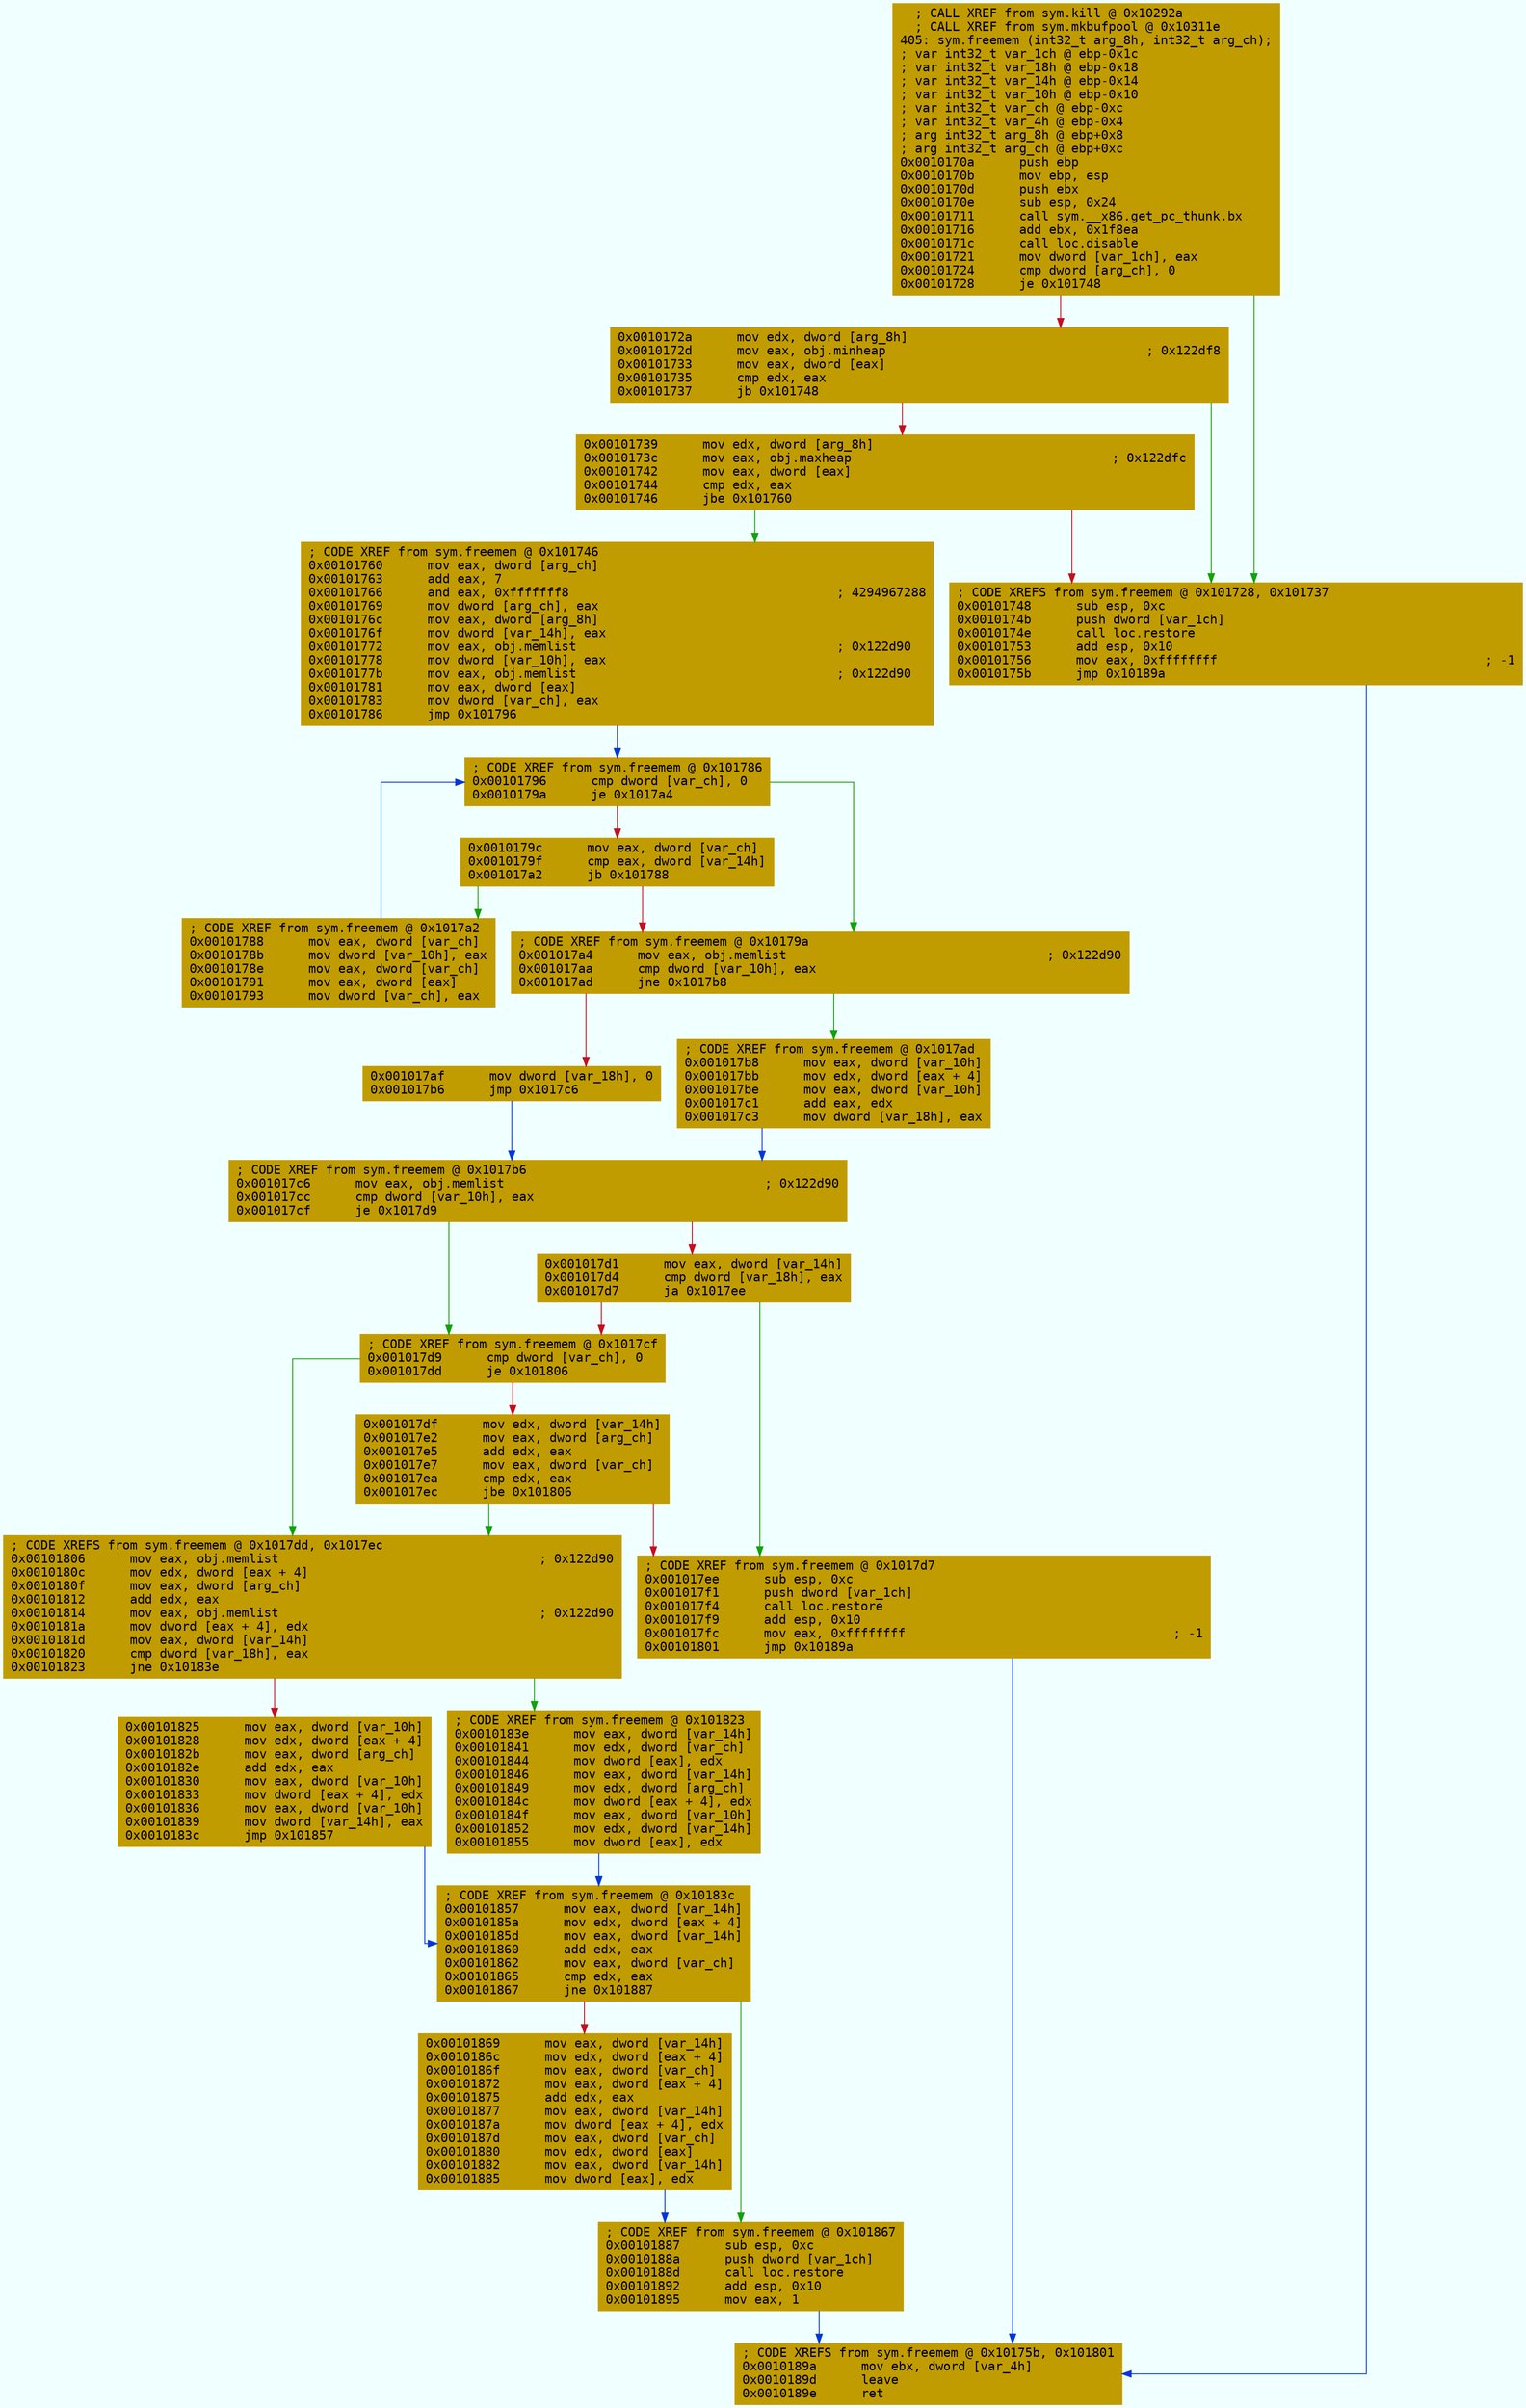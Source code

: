 digraph code {
	graph [bgcolor=azure fontsize=8 fontname="Courier" splines="ortho"];
	node [fillcolor=gray style=filled shape=box];
	edge [arrowhead="normal"];
	"0x0010170a" [URL="sym.freemem/0x0010170a", fillcolor="#c19c00",color="#c19c00", fontname="Courier",label="  ; CALL XREF from sym.kill @ 0x10292a\l  ; CALL XREF from sym.mkbufpool @ 0x10311e\l405: sym.freemem (int32_t arg_8h, int32_t arg_ch);\l; var int32_t var_1ch @ ebp-0x1c\l; var int32_t var_18h @ ebp-0x18\l; var int32_t var_14h @ ebp-0x14\l; var int32_t var_10h @ ebp-0x10\l; var int32_t var_ch @ ebp-0xc\l; var int32_t var_4h @ ebp-0x4\l; arg int32_t arg_8h @ ebp+0x8\l; arg int32_t arg_ch @ ebp+0xc\l0x0010170a      push ebp\l0x0010170b      mov ebp, esp\l0x0010170d      push ebx\l0x0010170e      sub esp, 0x24\l0x00101711      call sym.__x86.get_pc_thunk.bx\l0x00101716      add ebx, 0x1f8ea\l0x0010171c      call loc.disable\l0x00101721      mov dword [var_1ch], eax\l0x00101724      cmp dword [arg_ch], 0\l0x00101728      je 0x101748\l"]
	"0x0010172a" [URL="sym.freemem/0x0010172a", fillcolor="#c19c00",color="#c19c00", fontname="Courier",label="0x0010172a      mov edx, dword [arg_8h]\l0x0010172d      mov eax, obj.minheap                                   ; 0x122df8\l0x00101733      mov eax, dword [eax]\l0x00101735      cmp edx, eax\l0x00101737      jb 0x101748\l"]
	"0x00101739" [URL="sym.freemem/0x00101739", fillcolor="#c19c00",color="#c19c00", fontname="Courier",label="0x00101739      mov edx, dword [arg_8h]\l0x0010173c      mov eax, obj.maxheap                                   ; 0x122dfc\l0x00101742      mov eax, dword [eax]\l0x00101744      cmp edx, eax\l0x00101746      jbe 0x101760\l"]
	"0x00101748" [URL="sym.freemem/0x00101748", fillcolor="#c19c00",color="#c19c00", fontname="Courier",label="; CODE XREFS from sym.freemem @ 0x101728, 0x101737\l0x00101748      sub esp, 0xc\l0x0010174b      push dword [var_1ch]\l0x0010174e      call loc.restore\l0x00101753      add esp, 0x10\l0x00101756      mov eax, 0xffffffff                                    ; -1\l0x0010175b      jmp 0x10189a\l"]
	"0x00101760" [URL="sym.freemem/0x00101760", fillcolor="#c19c00",color="#c19c00", fontname="Courier",label="; CODE XREF from sym.freemem @ 0x101746\l0x00101760      mov eax, dword [arg_ch]\l0x00101763      add eax, 7\l0x00101766      and eax, 0xfffffff8                                    ; 4294967288\l0x00101769      mov dword [arg_ch], eax\l0x0010176c      mov eax, dword [arg_8h]\l0x0010176f      mov dword [var_14h], eax\l0x00101772      mov eax, obj.memlist                                   ; 0x122d90\l0x00101778      mov dword [var_10h], eax\l0x0010177b      mov eax, obj.memlist                                   ; 0x122d90\l0x00101781      mov eax, dword [eax]\l0x00101783      mov dword [var_ch], eax\l0x00101786      jmp 0x101796\l"]
	"0x00101788" [URL="sym.freemem/0x00101788", fillcolor="#c19c00",color="#c19c00", fontname="Courier",label="; CODE XREF from sym.freemem @ 0x1017a2\l0x00101788      mov eax, dword [var_ch]\l0x0010178b      mov dword [var_10h], eax\l0x0010178e      mov eax, dword [var_ch]\l0x00101791      mov eax, dword [eax]\l0x00101793      mov dword [var_ch], eax\l"]
	"0x00101796" [URL="sym.freemem/0x00101796", fillcolor="#c19c00",color="#c19c00", fontname="Courier",label="; CODE XREF from sym.freemem @ 0x101786\l0x00101796      cmp dword [var_ch], 0\l0x0010179a      je 0x1017a4\l"]
	"0x0010179c" [URL="sym.freemem/0x0010179c", fillcolor="#c19c00",color="#c19c00", fontname="Courier",label="0x0010179c      mov eax, dword [var_ch]\l0x0010179f      cmp eax, dword [var_14h]\l0x001017a2      jb 0x101788\l"]
	"0x001017a4" [URL="sym.freemem/0x001017a4", fillcolor="#c19c00",color="#c19c00", fontname="Courier",label="; CODE XREF from sym.freemem @ 0x10179a\l0x001017a4      mov eax, obj.memlist                                   ; 0x122d90\l0x001017aa      cmp dword [var_10h], eax\l0x001017ad      jne 0x1017b8\l"]
	"0x001017af" [URL="sym.freemem/0x001017af", fillcolor="#c19c00",color="#c19c00", fontname="Courier",label="0x001017af      mov dword [var_18h], 0\l0x001017b6      jmp 0x1017c6\l"]
	"0x001017b8" [URL="sym.freemem/0x001017b8", fillcolor="#c19c00",color="#c19c00", fontname="Courier",label="; CODE XREF from sym.freemem @ 0x1017ad\l0x001017b8      mov eax, dword [var_10h]\l0x001017bb      mov edx, dword [eax + 4]\l0x001017be      mov eax, dword [var_10h]\l0x001017c1      add eax, edx\l0x001017c3      mov dword [var_18h], eax\l"]
	"0x001017c6" [URL="sym.freemem/0x001017c6", fillcolor="#c19c00",color="#c19c00", fontname="Courier",label="; CODE XREF from sym.freemem @ 0x1017b6\l0x001017c6      mov eax, obj.memlist                                   ; 0x122d90\l0x001017cc      cmp dword [var_10h], eax\l0x001017cf      je 0x1017d9\l"]
	"0x001017d1" [URL="sym.freemem/0x001017d1", fillcolor="#c19c00",color="#c19c00", fontname="Courier",label="0x001017d1      mov eax, dword [var_14h]\l0x001017d4      cmp dword [var_18h], eax\l0x001017d7      ja 0x1017ee\l"]
	"0x001017d9" [URL="sym.freemem/0x001017d9", fillcolor="#c19c00",color="#c19c00", fontname="Courier",label="; CODE XREF from sym.freemem @ 0x1017cf\l0x001017d9      cmp dword [var_ch], 0\l0x001017dd      je 0x101806\l"]
	"0x001017df" [URL="sym.freemem/0x001017df", fillcolor="#c19c00",color="#c19c00", fontname="Courier",label="0x001017df      mov edx, dword [var_14h]\l0x001017e2      mov eax, dword [arg_ch]\l0x001017e5      add edx, eax\l0x001017e7      mov eax, dword [var_ch]\l0x001017ea      cmp edx, eax\l0x001017ec      jbe 0x101806\l"]
	"0x001017ee" [URL="sym.freemem/0x001017ee", fillcolor="#c19c00",color="#c19c00", fontname="Courier",label="; CODE XREF from sym.freemem @ 0x1017d7\l0x001017ee      sub esp, 0xc\l0x001017f1      push dword [var_1ch]\l0x001017f4      call loc.restore\l0x001017f9      add esp, 0x10\l0x001017fc      mov eax, 0xffffffff                                    ; -1\l0x00101801      jmp 0x10189a\l"]
	"0x00101806" [URL="sym.freemem/0x00101806", fillcolor="#c19c00",color="#c19c00", fontname="Courier",label="; CODE XREFS from sym.freemem @ 0x1017dd, 0x1017ec\l0x00101806      mov eax, obj.memlist                                   ; 0x122d90\l0x0010180c      mov edx, dword [eax + 4]\l0x0010180f      mov eax, dword [arg_ch]\l0x00101812      add edx, eax\l0x00101814      mov eax, obj.memlist                                   ; 0x122d90\l0x0010181a      mov dword [eax + 4], edx\l0x0010181d      mov eax, dword [var_14h]\l0x00101820      cmp dword [var_18h], eax\l0x00101823      jne 0x10183e\l"]
	"0x00101825" [URL="sym.freemem/0x00101825", fillcolor="#c19c00",color="#c19c00", fontname="Courier",label="0x00101825      mov eax, dword [var_10h]\l0x00101828      mov edx, dword [eax + 4]\l0x0010182b      mov eax, dword [arg_ch]\l0x0010182e      add edx, eax\l0x00101830      mov eax, dword [var_10h]\l0x00101833      mov dword [eax + 4], edx\l0x00101836      mov eax, dword [var_10h]\l0x00101839      mov dword [var_14h], eax\l0x0010183c      jmp 0x101857\l"]
	"0x0010183e" [URL="sym.freemem/0x0010183e", fillcolor="#c19c00",color="#c19c00", fontname="Courier",label="; CODE XREF from sym.freemem @ 0x101823\l0x0010183e      mov eax, dword [var_14h]\l0x00101841      mov edx, dword [var_ch]\l0x00101844      mov dword [eax], edx\l0x00101846      mov eax, dword [var_14h]\l0x00101849      mov edx, dword [arg_ch]\l0x0010184c      mov dword [eax + 4], edx\l0x0010184f      mov eax, dword [var_10h]\l0x00101852      mov edx, dword [var_14h]\l0x00101855      mov dword [eax], edx\l"]
	"0x00101857" [URL="sym.freemem/0x00101857", fillcolor="#c19c00",color="#c19c00", fontname="Courier",label="; CODE XREF from sym.freemem @ 0x10183c\l0x00101857      mov eax, dword [var_14h]\l0x0010185a      mov edx, dword [eax + 4]\l0x0010185d      mov eax, dword [var_14h]\l0x00101860      add edx, eax\l0x00101862      mov eax, dword [var_ch]\l0x00101865      cmp edx, eax\l0x00101867      jne 0x101887\l"]
	"0x00101869" [URL="sym.freemem/0x00101869", fillcolor="#c19c00",color="#c19c00", fontname="Courier",label="0x00101869      mov eax, dword [var_14h]\l0x0010186c      mov edx, dword [eax + 4]\l0x0010186f      mov eax, dword [var_ch]\l0x00101872      mov eax, dword [eax + 4]\l0x00101875      add edx, eax\l0x00101877      mov eax, dword [var_14h]\l0x0010187a      mov dword [eax + 4], edx\l0x0010187d      mov eax, dword [var_ch]\l0x00101880      mov edx, dword [eax]\l0x00101882      mov eax, dword [var_14h]\l0x00101885      mov dword [eax], edx\l"]
	"0x00101887" [URL="sym.freemem/0x00101887", fillcolor="#c19c00",color="#c19c00", fontname="Courier",label="; CODE XREF from sym.freemem @ 0x101867\l0x00101887      sub esp, 0xc\l0x0010188a      push dword [var_1ch]\l0x0010188d      call loc.restore\l0x00101892      add esp, 0x10\l0x00101895      mov eax, 1\l"]
	"0x0010189a" [URL="sym.freemem/0x0010189a", fillcolor="#c19c00",color="#c19c00", fontname="Courier",label="; CODE XREFS from sym.freemem @ 0x10175b, 0x101801\l0x0010189a      mov ebx, dword [var_4h]\l0x0010189d      leave\l0x0010189e      ret\l"]
        "0x0010170a" -> "0x00101748" [color="#13a10e"];
        "0x0010170a" -> "0x0010172a" [color="#c50f1f"];
        "0x0010172a" -> "0x00101748" [color="#13a10e"];
        "0x0010172a" -> "0x00101739" [color="#c50f1f"];
        "0x00101739" -> "0x00101760" [color="#13a10e"];
        "0x00101739" -> "0x00101748" [color="#c50f1f"];
        "0x00101748" -> "0x0010189a" [color="#0037da"];
        "0x00101760" -> "0x00101796" [color="#0037da"];
        "0x00101788" -> "0x00101796" [color="#0037da"];
        "0x00101796" -> "0x001017a4" [color="#13a10e"];
        "0x00101796" -> "0x0010179c" [color="#c50f1f"];
        "0x0010179c" -> "0x00101788" [color="#13a10e"];
        "0x0010179c" -> "0x001017a4" [color="#c50f1f"];
        "0x001017a4" -> "0x001017b8" [color="#13a10e"];
        "0x001017a4" -> "0x001017af" [color="#c50f1f"];
        "0x001017af" -> "0x001017c6" [color="#0037da"];
        "0x001017b8" -> "0x001017c6" [color="#0037da"];
        "0x001017c6" -> "0x001017d9" [color="#13a10e"];
        "0x001017c6" -> "0x001017d1" [color="#c50f1f"];
        "0x001017d1" -> "0x001017ee" [color="#13a10e"];
        "0x001017d1" -> "0x001017d9" [color="#c50f1f"];
        "0x001017d9" -> "0x00101806" [color="#13a10e"];
        "0x001017d9" -> "0x001017df" [color="#c50f1f"];
        "0x001017df" -> "0x00101806" [color="#13a10e"];
        "0x001017df" -> "0x001017ee" [color="#c50f1f"];
        "0x001017ee" -> "0x0010189a" [color="#0037da"];
        "0x00101806" -> "0x0010183e" [color="#13a10e"];
        "0x00101806" -> "0x00101825" [color="#c50f1f"];
        "0x00101825" -> "0x00101857" [color="#0037da"];
        "0x0010183e" -> "0x00101857" [color="#0037da"];
        "0x00101857" -> "0x00101887" [color="#13a10e"];
        "0x00101857" -> "0x00101869" [color="#c50f1f"];
        "0x00101869" -> "0x00101887" [color="#0037da"];
        "0x00101887" -> "0x0010189a" [color="#0037da"];
}
